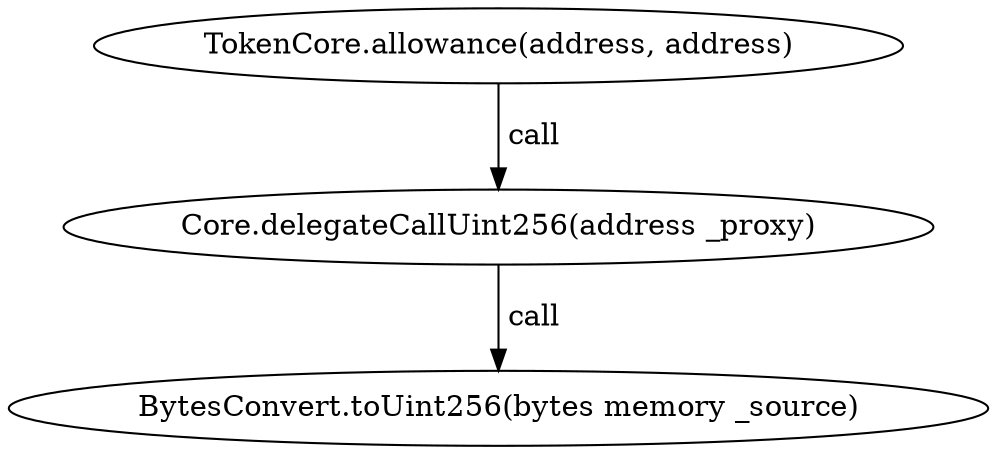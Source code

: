 digraph "" {
	graph [bb="0,0,399.15,213.6"];
	node [label="\N"];
	"TokenCore.allowance(address, address)"	 [height=0.5,
		pos="199.57,195.6",
		width=4.589];
	"Core.delegateCallUint256(address _proxy)"	 [height=0.5,
		pos="199.57,106.8",
		width=4.9249];
	"TokenCore.allowance(address, address)" -> "Core.delegateCallUint256(address _proxy)" [key=call,
	label=" call",
	lp="211.43,151.2",
	pos="e,199.57,124.87 199.57,177.2 199.57,165.09 199.57,149.01 199.57,135.27"];
"BytesConvert.toUint256(bytes memory _source)" [height=0.5,
	pos="199.57,18",
	width=5.5437];
"Core.delegateCallUint256(address _proxy)" -> "BytesConvert.toUint256(bytes memory _source)" [key=call,
label=" call",
lp="211.43,62.4",
pos="e,199.57,36.072 199.57,88.401 199.57,76.295 199.57,60.208 199.57,46.467"];
}
digraph "" {
	graph [bb="0,0,399.15,213.6"];
	node [label="\N"];
	"TokenCore.allowance(address, address)"	 [height=0.5,
		pos="199.57,195.6",
		width=4.589];
	"Core.delegateCallUint256(address _proxy)"	 [height=0.5,
		pos="199.57,106.8",
		width=4.9249];
	"TokenCore.allowance(address, address)" -> "Core.delegateCallUint256(address _proxy)" [key=call,
	label=" call",
	lp="211.43,151.2",
	pos="e,199.57,124.87 199.57,177.2 199.57,165.09 199.57,149.01 199.57,135.27"];
"BytesConvert.toUint256(bytes memory _source)" [height=0.5,
	pos="199.57,18",
	width=5.5437];
"Core.delegateCallUint256(address _proxy)" -> "BytesConvert.toUint256(bytes memory _source)" [key=call,
label=" call",
lp="211.43,62.4",
pos="e,199.57,36.072 199.57,88.401 199.57,76.295 199.57,60.208 199.57,46.467"];
}
digraph "" {
	graph [bb="0,0,399.15,213.6"];
	node [label="\N"];
	"TokenCore.allowance(address, address)"	 [height=0.5,
		pos="199.57,195.6",
		width=4.589];
	"Core.delegateCallUint256(address _proxy)"	 [height=0.5,
		pos="199.57,106.8",
		width=4.9249];
	"TokenCore.allowance(address, address)" -> "Core.delegateCallUint256(address _proxy)" [key=call,
	label=" call",
	lp="211.43,151.2",
	pos="e,199.57,124.87 199.57,177.2 199.57,165.09 199.57,149.01 199.57,135.27"];
"BytesConvert.toUint256(bytes memory _source)" [height=0.5,
	pos="199.57,18",
	width=5.5437];
"Core.delegateCallUint256(address _proxy)" -> "BytesConvert.toUint256(bytes memory _source)" [key=call,
label=" call",
lp="211.43,62.4",
pos="e,199.57,36.072 199.57,88.401 199.57,76.295 199.57,60.208 199.57,46.467"];
}
digraph "" {
	graph [bb="0,0,399.15,213.6"];
	node [label="\N"];
	"TokenCore.allowance(address, address)"	 [height=0.5,
		pos="199.57,195.6",
		width=4.589];
	"Core.delegateCallUint256(address _proxy)"	 [height=0.5,
		pos="199.57,106.8",
		width=4.9249];
	"TokenCore.allowance(address, address)" -> "Core.delegateCallUint256(address _proxy)" [key=call,
	label=" call",
	lp="211.43,151.2",
	pos="e,199.57,124.87 199.57,177.2 199.57,165.09 199.57,149.01 199.57,135.27"];
"BytesConvert.toUint256(bytes memory _source)" [height=0.5,
	pos="199.57,18",
	width=5.5437];
"Core.delegateCallUint256(address _proxy)" -> "BytesConvert.toUint256(bytes memory _source)" [key=call,
label=" call",
lp="211.43,62.4",
pos="e,199.57,36.072 199.57,88.401 199.57,76.295 199.57,60.208 199.57,46.467"];
}
digraph "" {
	graph [bb="0,0,399.15,213.6"];
	node [label="\N"];
	"TokenCore.allowance(address, address)"	 [height=0.5,
		pos="199.57,195.6",
		width=4.589];
	"Core.delegateCallUint256(address _proxy)"	 [height=0.5,
		pos="199.57,106.8",
		width=4.9249];
	"TokenCore.allowance(address, address)" -> "Core.delegateCallUint256(address _proxy)" [key=call,
	label=" call",
	lp="211.43,151.2",
	pos="e,199.57,124.87 199.57,177.2 199.57,165.09 199.57,149.01 199.57,135.27"];
"BytesConvert.toUint256(bytes memory _source)" [height=0.5,
	pos="199.57,18",
	width=5.5437];
"Core.delegateCallUint256(address _proxy)" -> "BytesConvert.toUint256(bytes memory _source)" [key=call,
label=" call",
lp="211.43,62.4",
pos="e,199.57,36.072 199.57,88.401 199.57,76.295 199.57,60.208 199.57,46.467"];
}
